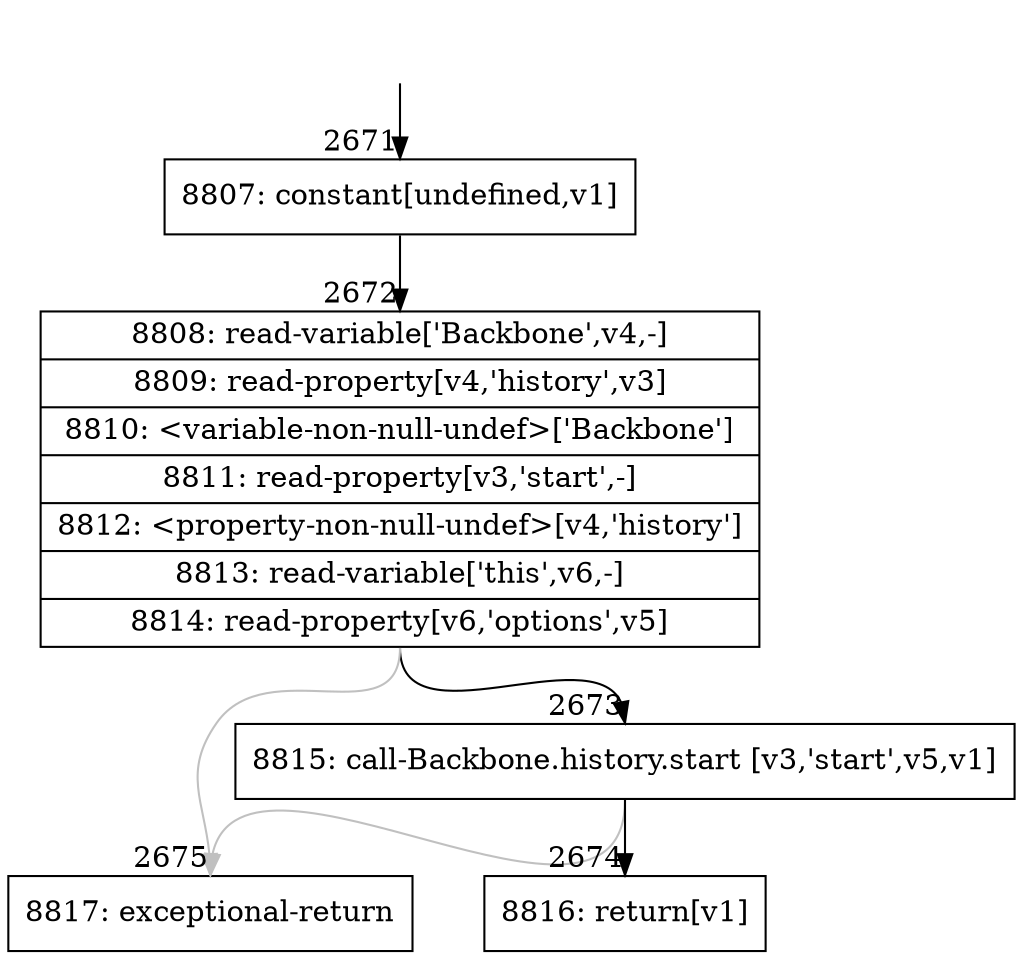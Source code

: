 digraph {
rankdir="TD"
BB_entry213[shape=none,label=""];
BB_entry213 -> BB2671 [tailport=s, headport=n, headlabel="    2671"]
BB2671 [shape=record label="{8807: constant[undefined,v1]}" ] 
BB2671 -> BB2672 [tailport=s, headport=n, headlabel="      2672"]
BB2672 [shape=record label="{8808: read-variable['Backbone',v4,-]|8809: read-property[v4,'history',v3]|8810: \<variable-non-null-undef\>['Backbone']|8811: read-property[v3,'start',-]|8812: \<property-non-null-undef\>[v4,'history']|8813: read-variable['this',v6,-]|8814: read-property[v6,'options',v5]}" ] 
BB2672 -> BB2673 [tailport=s, headport=n, headlabel="      2673"]
BB2672 -> BB2675 [tailport=s, headport=n, color=gray, headlabel="      2675"]
BB2673 [shape=record label="{8815: call-Backbone.history.start [v3,'start',v5,v1]}" ] 
BB2673 -> BB2674 [tailport=s, headport=n, headlabel="      2674"]
BB2673 -> BB2675 [tailport=s, headport=n, color=gray]
BB2674 [shape=record label="{8816: return[v1]}" ] 
BB2675 [shape=record label="{8817: exceptional-return}" ] 
//#$~ 2360
}
